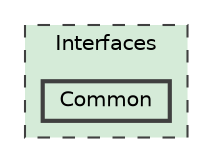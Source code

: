 digraph "C:/Users/tkefauver/Source/Repos/MonkeyPaste/Common/MonkeyPaste.Common.Plugin/Interfaces/Common"
{
 // LATEX_PDF_SIZE
  bgcolor="transparent";
  edge [fontname=Helvetica,fontsize=10,labelfontname=Helvetica,labelfontsize=10];
  node [fontname=Helvetica,fontsize=10,shape=box,height=0.2,width=0.4];
  compound=true
  subgraph clusterdir_d7a24015de3ad3397ba9b230e38f5b53 {
    graph [ bgcolor="#d5ebd8", pencolor="grey25", label="Interfaces", fontname=Helvetica,fontsize=10 style="filled,dashed", URL="dir_d7a24015de3ad3397ba9b230e38f5b53.html",tooltip=""]
  dir_3f966e3e67645c09df9d2e6f283f6c2d [label="Common", fillcolor="#d5ebd8", color="grey25", style="filled,bold", URL="dir_3f966e3e67645c09df9d2e6f283f6c2d.html",tooltip=""];
  }
}
